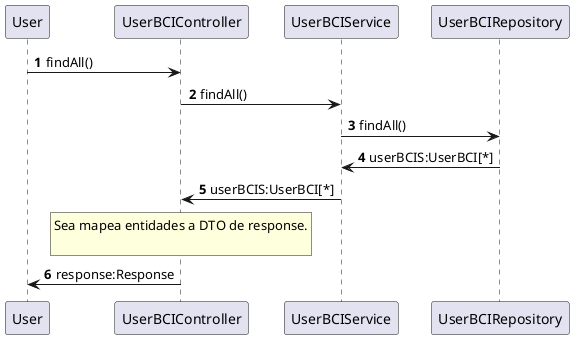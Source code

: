@startuml
'https://plantuml.com/sequence-diagram

autonumber
User-> UserBCIController: findAll()

UserBCIController -> UserBCIService: findAll()

    UserBCIService-> UserBCIRepository: findAll()
    UserBCIRepository -> UserBCIService: userBCIS:UserBCI[*]

UserBCIService -> UserBCIController: userBCIS:UserBCI[*]

rnote over UserBCIController
Sea mapea entidades a DTO de response.

endrnote


UserBCIController -> User: response:Response
@enduml